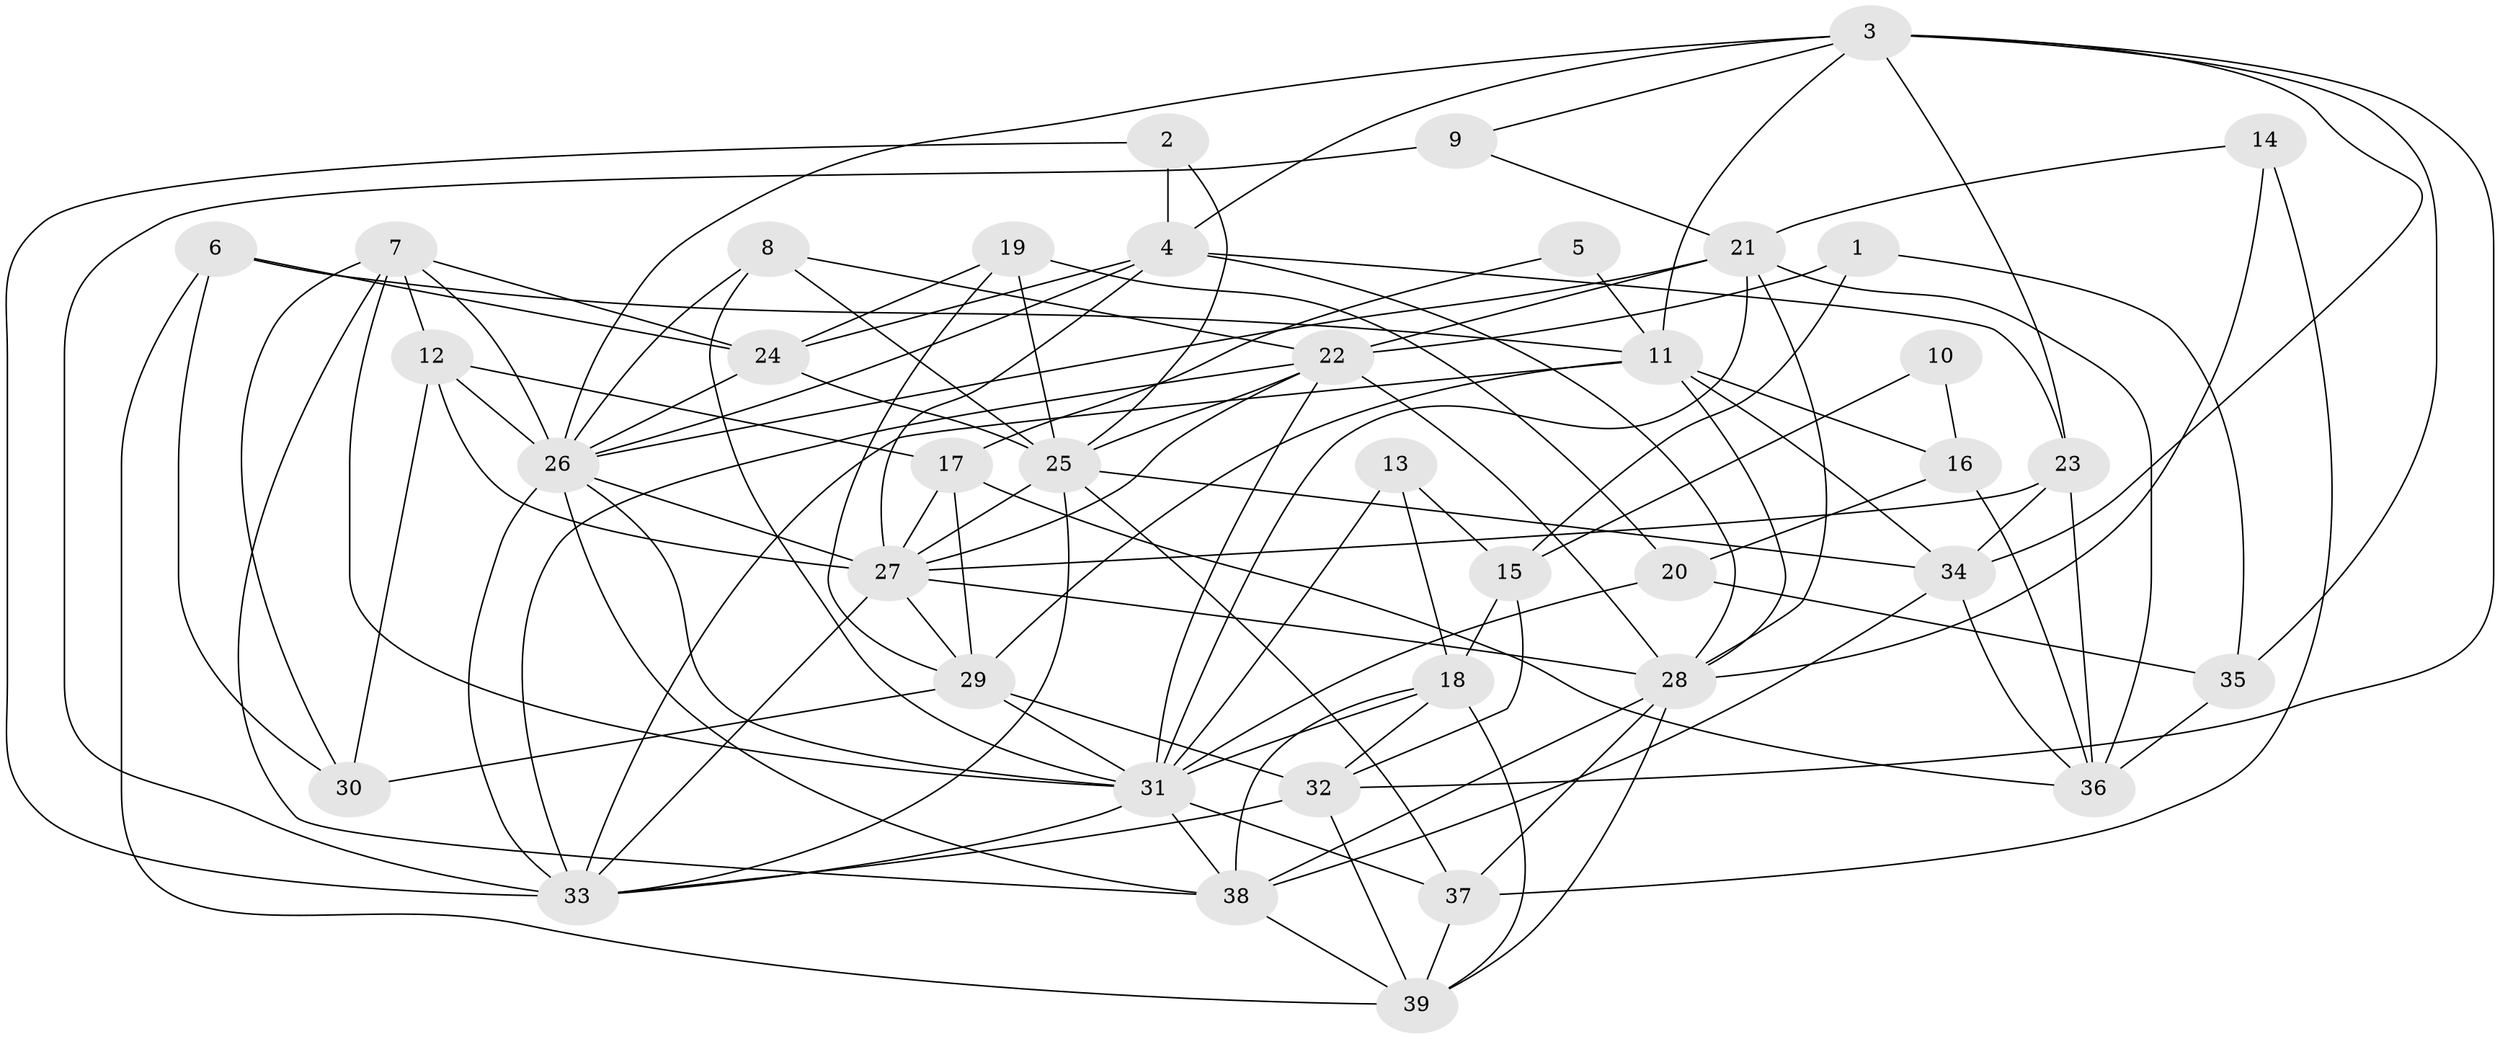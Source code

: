 // original degree distribution, {7: 0.041666666666666664, 5: 0.14583333333333334, 6: 0.11458333333333333, 4: 0.3333333333333333, 3: 0.22916666666666666, 2: 0.13541666666666666}
// Generated by graph-tools (version 1.1) at 2025/37/03/04/25 23:37:01]
// undirected, 39 vertices, 113 edges
graph export_dot {
  node [color=gray90,style=filled];
  1;
  2;
  3;
  4;
  5;
  6;
  7;
  8;
  9;
  10;
  11;
  12;
  13;
  14;
  15;
  16;
  17;
  18;
  19;
  20;
  21;
  22;
  23;
  24;
  25;
  26;
  27;
  28;
  29;
  30;
  31;
  32;
  33;
  34;
  35;
  36;
  37;
  38;
  39;
  1 -- 15 [weight=1.0];
  1 -- 22 [weight=1.0];
  1 -- 35 [weight=1.0];
  2 -- 4 [weight=2.0];
  2 -- 25 [weight=1.0];
  2 -- 33 [weight=1.0];
  3 -- 4 [weight=1.0];
  3 -- 9 [weight=1.0];
  3 -- 11 [weight=1.0];
  3 -- 23 [weight=1.0];
  3 -- 26 [weight=1.0];
  3 -- 32 [weight=1.0];
  3 -- 34 [weight=1.0];
  3 -- 35 [weight=1.0];
  4 -- 23 [weight=1.0];
  4 -- 24 [weight=1.0];
  4 -- 26 [weight=1.0];
  4 -- 27 [weight=1.0];
  4 -- 28 [weight=2.0];
  5 -- 11 [weight=2.0];
  5 -- 17 [weight=1.0];
  6 -- 11 [weight=1.0];
  6 -- 24 [weight=1.0];
  6 -- 30 [weight=1.0];
  6 -- 39 [weight=1.0];
  7 -- 12 [weight=1.0];
  7 -- 24 [weight=1.0];
  7 -- 26 [weight=1.0];
  7 -- 30 [weight=1.0];
  7 -- 31 [weight=1.0];
  7 -- 38 [weight=1.0];
  8 -- 22 [weight=1.0];
  8 -- 25 [weight=1.0];
  8 -- 26 [weight=1.0];
  8 -- 31 [weight=1.0];
  9 -- 21 [weight=1.0];
  9 -- 33 [weight=2.0];
  10 -- 15 [weight=1.0];
  10 -- 16 [weight=1.0];
  11 -- 16 [weight=1.0];
  11 -- 28 [weight=1.0];
  11 -- 29 [weight=2.0];
  11 -- 33 [weight=1.0];
  11 -- 34 [weight=1.0];
  12 -- 17 [weight=1.0];
  12 -- 26 [weight=1.0];
  12 -- 27 [weight=2.0];
  12 -- 30 [weight=1.0];
  13 -- 15 [weight=1.0];
  13 -- 18 [weight=1.0];
  13 -- 31 [weight=1.0];
  14 -- 21 [weight=1.0];
  14 -- 28 [weight=1.0];
  14 -- 37 [weight=1.0];
  15 -- 18 [weight=2.0];
  15 -- 32 [weight=2.0];
  16 -- 20 [weight=1.0];
  16 -- 36 [weight=1.0];
  17 -- 27 [weight=1.0];
  17 -- 29 [weight=1.0];
  17 -- 36 [weight=1.0];
  18 -- 31 [weight=1.0];
  18 -- 32 [weight=1.0];
  18 -- 38 [weight=1.0];
  18 -- 39 [weight=2.0];
  19 -- 20 [weight=1.0];
  19 -- 24 [weight=1.0];
  19 -- 25 [weight=1.0];
  19 -- 29 [weight=1.0];
  20 -- 31 [weight=1.0];
  20 -- 35 [weight=1.0];
  21 -- 22 [weight=2.0];
  21 -- 26 [weight=1.0];
  21 -- 28 [weight=1.0];
  21 -- 31 [weight=1.0];
  21 -- 36 [weight=1.0];
  22 -- 25 [weight=1.0];
  22 -- 27 [weight=2.0];
  22 -- 28 [weight=1.0];
  22 -- 31 [weight=1.0];
  22 -- 33 [weight=1.0];
  23 -- 27 [weight=2.0];
  23 -- 34 [weight=1.0];
  23 -- 36 [weight=2.0];
  24 -- 25 [weight=1.0];
  24 -- 26 [weight=1.0];
  25 -- 27 [weight=1.0];
  25 -- 33 [weight=1.0];
  25 -- 34 [weight=1.0];
  25 -- 37 [weight=1.0];
  26 -- 27 [weight=2.0];
  26 -- 31 [weight=1.0];
  26 -- 33 [weight=1.0];
  26 -- 38 [weight=1.0];
  27 -- 28 [weight=2.0];
  27 -- 29 [weight=1.0];
  27 -- 33 [weight=1.0];
  28 -- 37 [weight=1.0];
  28 -- 38 [weight=1.0];
  28 -- 39 [weight=1.0];
  29 -- 30 [weight=1.0];
  29 -- 31 [weight=1.0];
  29 -- 32 [weight=1.0];
  31 -- 33 [weight=2.0];
  31 -- 37 [weight=1.0];
  31 -- 38 [weight=1.0];
  32 -- 33 [weight=1.0];
  32 -- 39 [weight=2.0];
  34 -- 36 [weight=1.0];
  34 -- 38 [weight=1.0];
  35 -- 36 [weight=1.0];
  37 -- 39 [weight=1.0];
  38 -- 39 [weight=1.0];
}
